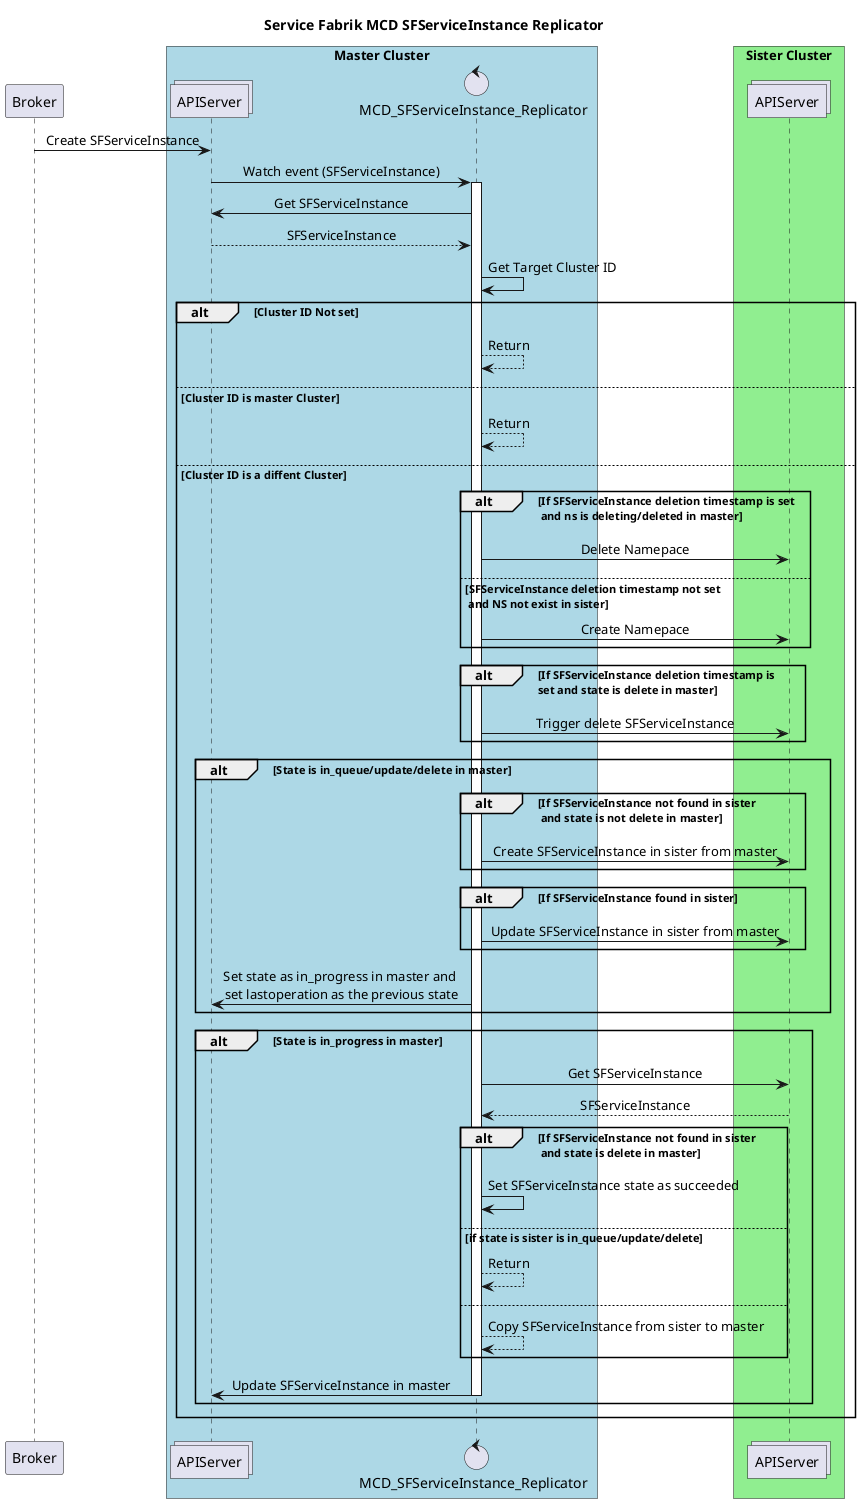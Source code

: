 @startuml
!pragma teoz true
skinparam monochrome false
skinparam sequenceMessageAlign center
skinparam handwritten false
skinparam BoxPadding 30
autoactivate off

title Service Fabrik MCD SFServiceInstance Replicator 

participant Broker
box "Master Cluster" #LightBlue
    collections APIServer
    control MCD_SFServiceInstance_Replicator
end box
box "Sister Cluster" #lightgreen
    collections APIServer as APIServer2
end box

Broker -> APIServer : Create SFServiceInstance
APIServer -> MCD_SFServiceInstance_Replicator ++: Watch event (SFServiceInstance)
MCD_SFServiceInstance_Replicator -> APIServer : Get SFServiceInstance
APIServer --> MCD_SFServiceInstance_Replicator : SFServiceInstance
MCD_SFServiceInstance_Replicator -> MCD_SFServiceInstance_Replicator : Get Target Cluster ID

alt #transparent Cluster ID Not set
    MCD_SFServiceInstance_Replicator --> MCD_SFServiceInstance_Replicator : Return
else Cluster ID is master Cluster
    MCD_SFServiceInstance_Replicator --> MCD_SFServiceInstance_Replicator : Return
else Cluster ID is a diffent Cluster
    alt #transparent If SFServiceInstance deletion timestamp is set\n and ns is deleting/deleted in master
        MCD_SFServiceInstance_Replicator -> APIServer2 : Delete Namepace
    else SFServiceInstance deletion timestamp not set\n and NS not exist in sister
        MCD_SFServiceInstance_Replicator -> APIServer2 : Create Namepace
    end
    alt #transparent If SFServiceInstance deletion timestamp is \nset and state is delete in master
        MCD_SFServiceInstance_Replicator -> APIServer2 : Trigger delete SFServiceInstance
    end
    alt #transparent State is in_queue/update/delete in master
        alt #transparent If SFServiceInstance not found in sister\n and state is not delete in master
            MCD_SFServiceInstance_Replicator -> APIServer2 : Create SFServiceInstance in sister from master
        end
        alt #transparent If SFServiceInstance found in sister
            MCD_SFServiceInstance_Replicator -> APIServer2 : Update SFServiceInstance in sister from master
        end
        MCD_SFServiceInstance_Replicator -> APIServer : Set state as in_progress in master and \nset lastoperation as the previous state
    end
    alt #transparent State is in_progress in master
        MCD_SFServiceInstance_Replicator -> APIServer2 : Get SFServiceInstance
        APIServer2 --> MCD_SFServiceInstance_Replicator : SFServiceInstance
        alt #transparent If SFServiceInstance not found in sister\n and state is delete in master
            MCD_SFServiceInstance_Replicator -> MCD_SFServiceInstance_Replicator : Set SFServiceInstance state as succeeded
        else if state is sister is in_queue/update/delete
            MCD_SFServiceInstance_Replicator --> MCD_SFServiceInstance_Replicator : Return
        else
            MCD_SFServiceInstance_Replicator --> MCD_SFServiceInstance_Replicator : Copy SFServiceInstance from sister to master
        end
        MCD_SFServiceInstance_Replicator -> APIServer --: Update SFServiceInstance in master
    end
end
deactivate MCD_SFServiceInstance_Replicator
@enduml